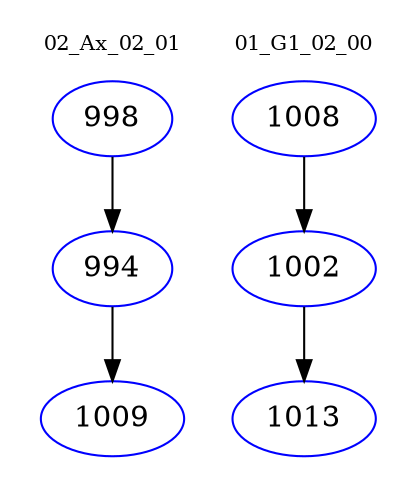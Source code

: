 digraph{
subgraph cluster_0 {
color = white
label = "02_Ax_02_01";
fontsize=10;
T0_998 [label="998", color="blue"]
T0_998 -> T0_994 [color="black"]
T0_994 [label="994", color="blue"]
T0_994 -> T0_1009 [color="black"]
T0_1009 [label="1009", color="blue"]
}
subgraph cluster_1 {
color = white
label = "01_G1_02_00";
fontsize=10;
T1_1008 [label="1008", color="blue"]
T1_1008 -> T1_1002 [color="black"]
T1_1002 [label="1002", color="blue"]
T1_1002 -> T1_1013 [color="black"]
T1_1013 [label="1013", color="blue"]
}
}
